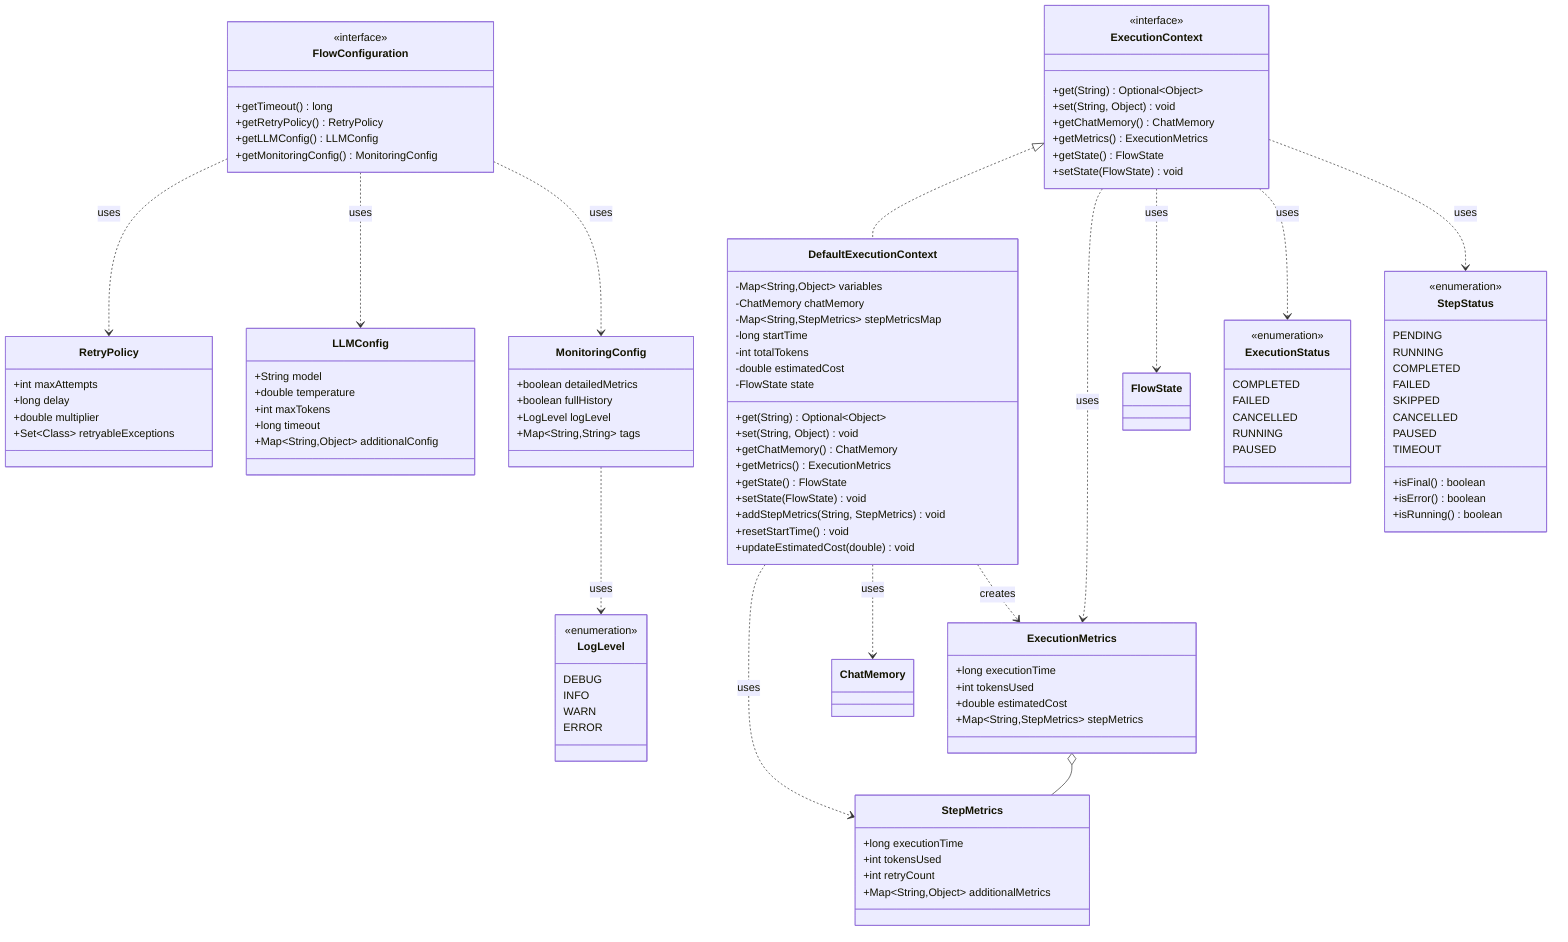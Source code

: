 classDiagram
    %% Interfaces
    class ExecutionContext {
        <<interface>>
        +get(String) Optional~Object~
        +set(String, Object) void
        +getChatMemory() ChatMemory
        +getMetrics() ExecutionMetrics
        +getState() FlowState
        +setState(FlowState) void
    }

    %% Implementação
    class DefaultExecutionContext {
        -Map~String,Object~ variables
        -ChatMemory chatMemory
        -Map~String,StepMetrics~ stepMetricsMap
        -long startTime
        -int totalTokens
        -double estimatedCost
        -FlowState state
        +get(String) Optional~Object~
        +set(String, Object) void
        +getChatMemory() ChatMemory
        +getMetrics() ExecutionMetrics
        +getState() FlowState
        +setState(FlowState) void
        +addStepMetrics(String, StepMetrics) void
        +resetStartTime() void
        +updateEstimatedCost(double) void
    }

    %% Records
    class ExecutionMetrics {
        +long executionTime
        +int tokensUsed
        +double estimatedCost
        +Map~String,StepMetrics~ stepMetrics
    }

    class StepMetrics {
        +long executionTime
        +int tokensUsed
        +int retryCount
        +Map~String,Object~ additionalMetrics
    }

    %% Enums relacionados
    class ExecutionStatus {
        <<enumeration>>
        COMPLETED
        FAILED
        CANCELLED
        RUNNING
        PAUSED
    }

    class StepStatus {
        <<enumeration>>
        PENDING
        RUNNING
        COMPLETED
        FAILED
        SKIPPED
        CANCELLED
        PAUSED
        TIMEOUT
        +isFinal() boolean
        +isError() boolean
        +isRunning() boolean
    }

    class LogLevel {
        <<enumeration>>
        DEBUG
        INFO
        WARN
        ERROR
    }

    %% Configurações relacionadas
    class FlowConfiguration {
        <<interface>>
        +getTimeout() long
        +getRetryPolicy() RetryPolicy
        +getLLMConfig() LLMConfig
        +getMonitoringConfig() MonitoringConfig
    }

    class LLMConfig {
        +String model
        +double temperature
        +int maxTokens
        +long timeout
        +Map~String,Object~ additionalConfig
    }

    class MonitoringConfig {
        +boolean detailedMetrics
        +boolean fullHistory
        +LogLevel logLevel
        +Map~String,String~ tags
    }

    class RetryPolicy {
        +int maxAttempts
        +long delay
        +double multiplier
        +Set~Class~ retryableExceptions
    }

    %% Relações
    ExecutionContext <|.. DefaultExecutionContext
    ExecutionContext ..> ExecutionMetrics : uses
    ExecutionContext ..> FlowState : uses
    DefaultExecutionContext ..> StepMetrics : uses
    DefaultExecutionContext ..> ChatMemory : uses
    ExecutionMetrics o-- StepMetrics
    FlowConfiguration ..> RetryPolicy : uses
    FlowConfiguration ..> LLMConfig : uses
    FlowConfiguration ..> MonitoringConfig : uses
    MonitoringConfig ..> LogLevel : uses
    DefaultExecutionContext ..> ExecutionMetrics : creates

    %% Relações com ExecutionStatus e StepStatus
    ExecutionContext ..> ExecutionStatus : uses
    ExecutionContext ..> StepStatus : uses